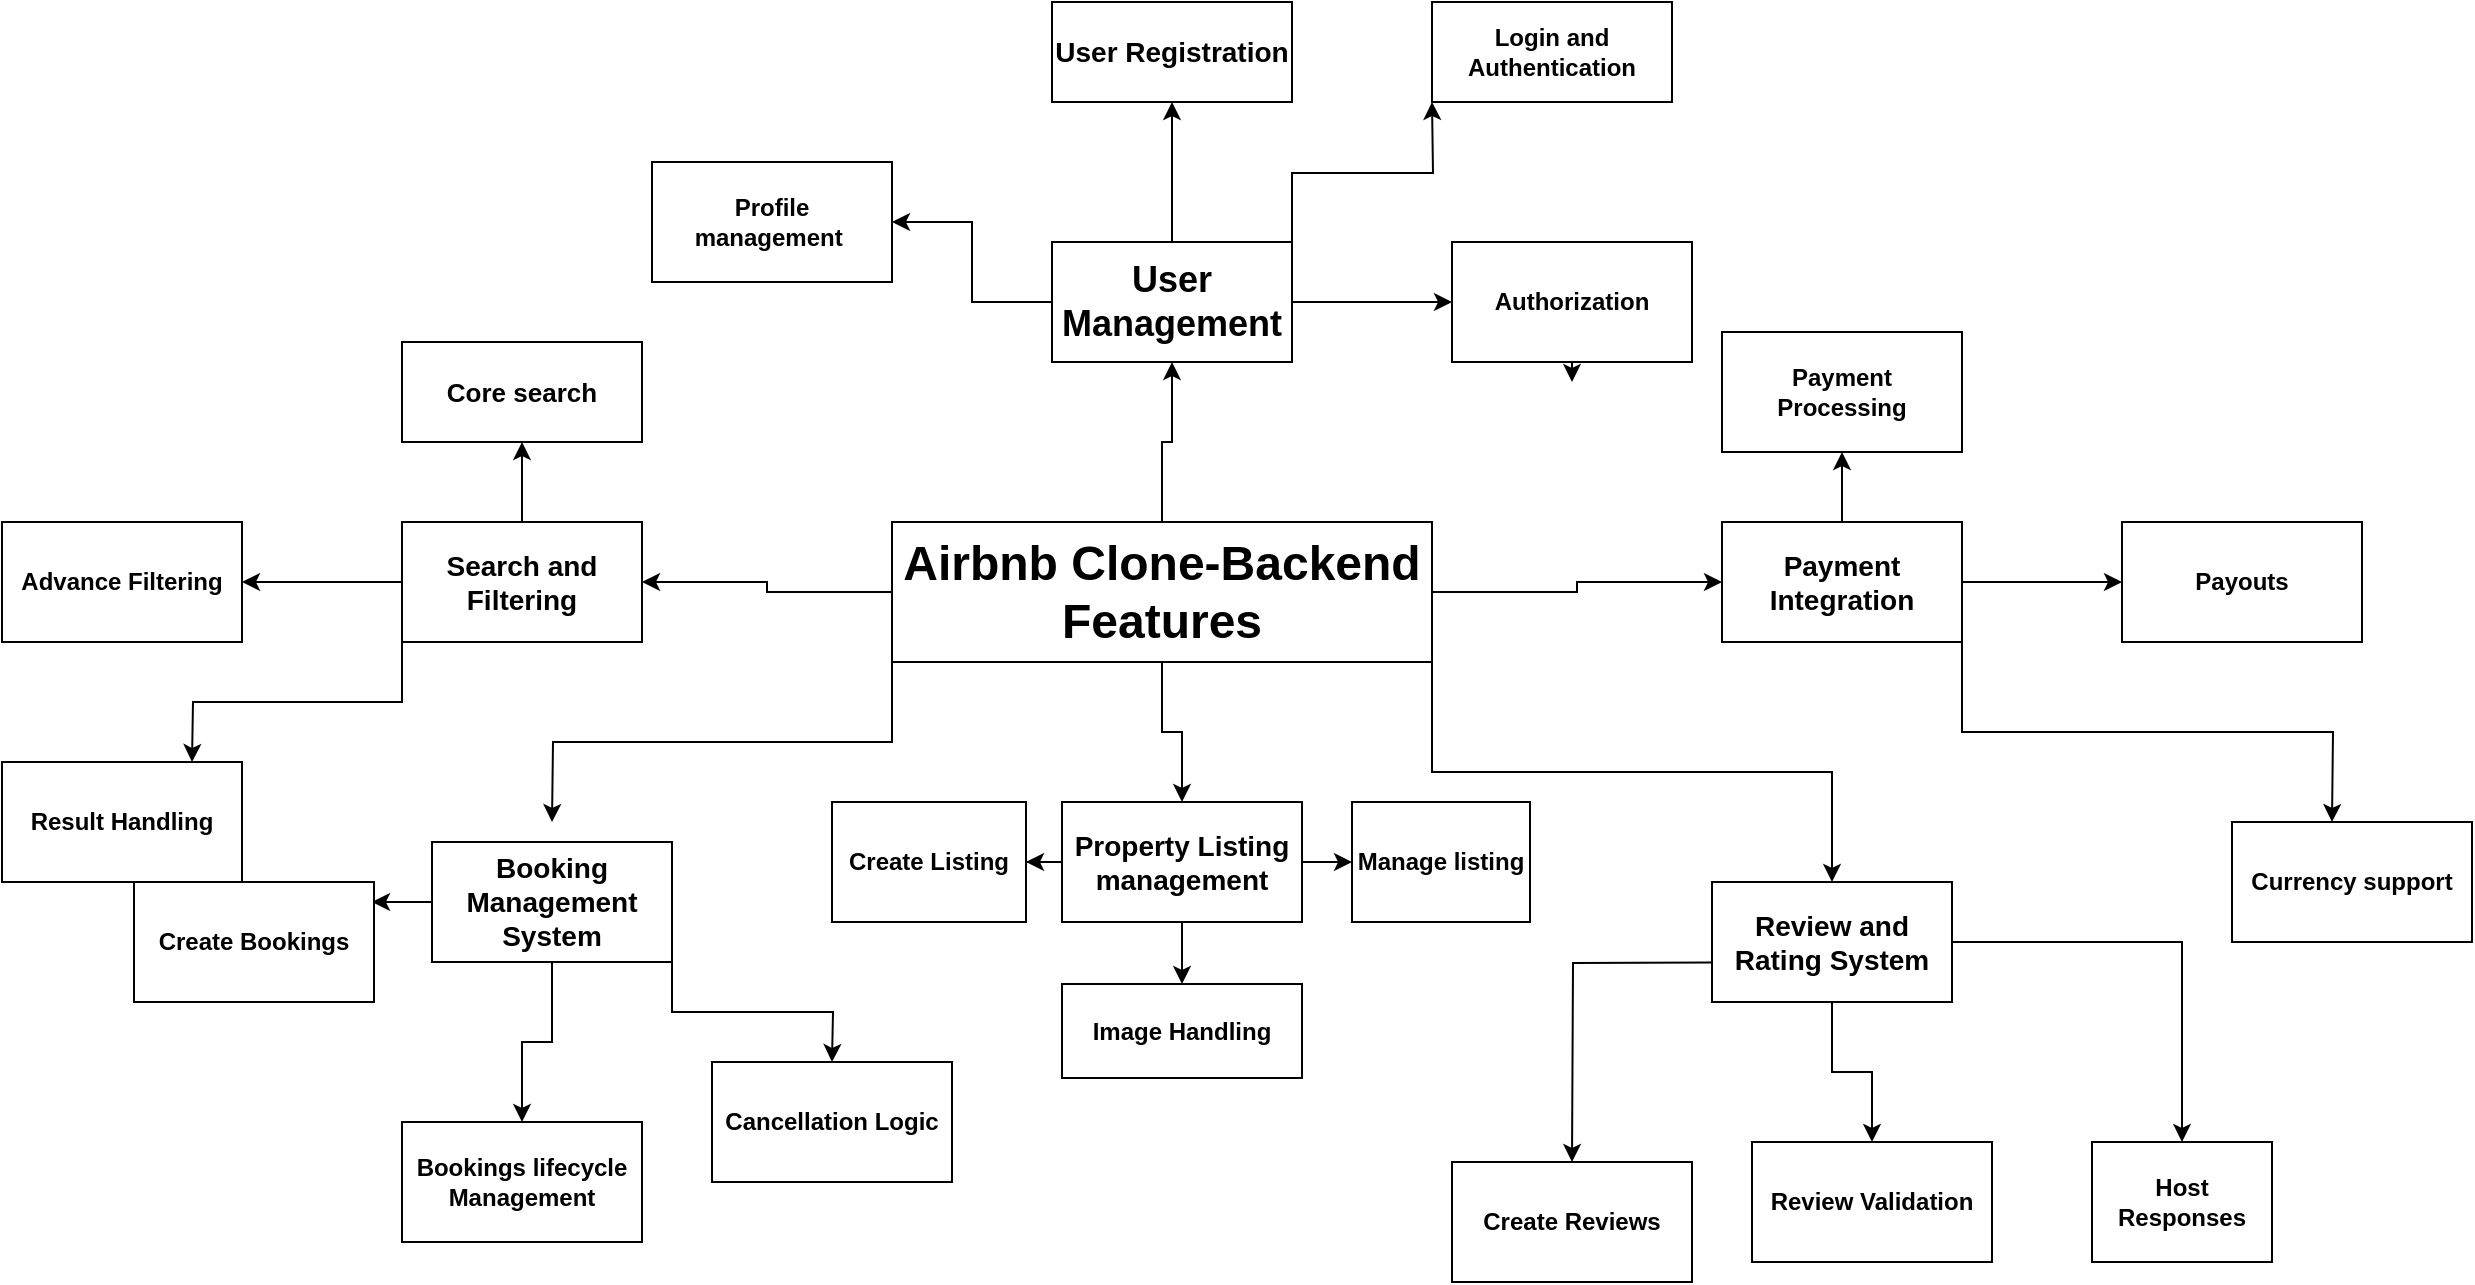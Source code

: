 <mxfile version="27.1.6">
  <diagram name="Page-1" id="3x19Th-BcRJQB09NFwTe">
    <mxGraphModel grid="1" page="1" gridSize="10" guides="1" tooltips="1" connect="1" arrows="1" fold="1" pageScale="1" pageWidth="827" pageHeight="1169" math="0" shadow="0">
      <root>
        <mxCell id="0" />
        <mxCell id="1" parent="0" />
        <mxCell id="F7Z9_WIEVjK_hTuTF3Z4-3" style="edgeStyle=orthogonalEdgeStyle;rounded=0;orthogonalLoop=1;jettySize=auto;html=1;" edge="1" parent="1">
          <mxGeometry relative="1" as="geometry">
            <mxPoint x="580" y="240" as="sourcePoint" />
            <mxPoint x="580" y="260" as="targetPoint" />
          </mxGeometry>
        </mxCell>
        <mxCell id="F7Z9_WIEVjK_hTuTF3Z4-10" value="" style="edgeStyle=orthogonalEdgeStyle;rounded=0;orthogonalLoop=1;jettySize=auto;html=1;" edge="1" parent="1" source="F7Z9_WIEVjK_hTuTF3Z4-6" target="F7Z9_WIEVjK_hTuTF3Z4-9">
          <mxGeometry relative="1" as="geometry" />
        </mxCell>
        <mxCell id="F7Z9_WIEVjK_hTuTF3Z4-18" value="" style="edgeStyle=orthogonalEdgeStyle;rounded=0;orthogonalLoop=1;jettySize=auto;html=1;" edge="1" parent="1" source="F7Z9_WIEVjK_hTuTF3Z4-6" target="F7Z9_WIEVjK_hTuTF3Z4-17">
          <mxGeometry relative="1" as="geometry" />
        </mxCell>
        <mxCell id="F7Z9_WIEVjK_hTuTF3Z4-20" value="" style="edgeStyle=orthogonalEdgeStyle;rounded=0;orthogonalLoop=1;jettySize=auto;html=1;" edge="1" parent="1" source="F7Z9_WIEVjK_hTuTF3Z4-6" target="F7Z9_WIEVjK_hTuTF3Z4-19">
          <mxGeometry relative="1" as="geometry" />
        </mxCell>
        <mxCell id="F7Z9_WIEVjK_hTuTF3Z4-22" value="" style="edgeStyle=orthogonalEdgeStyle;rounded=0;orthogonalLoop=1;jettySize=auto;html=1;" edge="1" parent="1" source="F7Z9_WIEVjK_hTuTF3Z4-6" target="F7Z9_WIEVjK_hTuTF3Z4-21">
          <mxGeometry relative="1" as="geometry" />
        </mxCell>
        <mxCell id="F7Z9_WIEVjK_hTuTF3Z4-48" style="edgeStyle=orthogonalEdgeStyle;rounded=0;orthogonalLoop=1;jettySize=auto;html=1;exitX=0;exitY=1;exitDx=0;exitDy=0;" edge="1" parent="1" source="F7Z9_WIEVjK_hTuTF3Z4-6">
          <mxGeometry relative="1" as="geometry">
            <mxPoint x="70" y="480" as="targetPoint" />
          </mxGeometry>
        </mxCell>
        <mxCell id="F7Z9_WIEVjK_hTuTF3Z4-64" style="edgeStyle=orthogonalEdgeStyle;rounded=0;orthogonalLoop=1;jettySize=auto;html=1;exitX=1;exitY=1;exitDx=0;exitDy=0;entryX=0.5;entryY=0;entryDx=0;entryDy=0;" edge="1" parent="1" source="F7Z9_WIEVjK_hTuTF3Z4-6" target="F7Z9_WIEVjK_hTuTF3Z4-29">
          <mxGeometry relative="1" as="geometry" />
        </mxCell>
        <mxCell id="F7Z9_WIEVjK_hTuTF3Z4-6" value="&lt;b&gt;&lt;font style=&quot;font-size: 24px;&quot;&gt;Airbnb Clone-Backend Features&lt;/font&gt;&lt;/b&gt;" style="rounded=0;whiteSpace=wrap;html=1;" vertex="1" parent="1">
          <mxGeometry x="240" y="330" width="270" height="70" as="geometry" />
        </mxCell>
        <mxCell id="F7Z9_WIEVjK_hTuTF3Z4-12" value="" style="edgeStyle=orthogonalEdgeStyle;rounded=0;orthogonalLoop=1;jettySize=auto;html=1;" edge="1" parent="1" source="F7Z9_WIEVjK_hTuTF3Z4-9" target="F7Z9_WIEVjK_hTuTF3Z4-11">
          <mxGeometry relative="1" as="geometry">
            <Array as="points">
              <mxPoint x="280" y="220" />
              <mxPoint x="280" y="180" />
              <mxPoint x="180" y="180" />
            </Array>
          </mxGeometry>
        </mxCell>
        <mxCell id="F7Z9_WIEVjK_hTuTF3Z4-14" value="" style="edgeStyle=orthogonalEdgeStyle;rounded=0;orthogonalLoop=1;jettySize=auto;html=1;curved=1;" edge="1" parent="1" source="F7Z9_WIEVjK_hTuTF3Z4-9" target="F7Z9_WIEVjK_hTuTF3Z4-13">
          <mxGeometry relative="1" as="geometry" />
        </mxCell>
        <mxCell id="F7Z9_WIEVjK_hTuTF3Z4-16" value="" style="edgeStyle=orthogonalEdgeStyle;rounded=0;orthogonalLoop=1;jettySize=auto;html=1;" edge="1" parent="1" source="F7Z9_WIEVjK_hTuTF3Z4-9" target="F7Z9_WIEVjK_hTuTF3Z4-15">
          <mxGeometry relative="1" as="geometry" />
        </mxCell>
        <mxCell id="F7Z9_WIEVjK_hTuTF3Z4-30" style="edgeStyle=orthogonalEdgeStyle;rounded=0;orthogonalLoop=1;jettySize=auto;html=1;exitX=1;exitY=0;exitDx=0;exitDy=0;" edge="1" parent="1" source="F7Z9_WIEVjK_hTuTF3Z4-9">
          <mxGeometry relative="1" as="geometry">
            <mxPoint x="510" y="120" as="targetPoint" />
          </mxGeometry>
        </mxCell>
        <mxCell id="F7Z9_WIEVjK_hTuTF3Z4-9" value="&lt;b&gt;&lt;font style=&quot;font-size: 18px;&quot;&gt;User Management&lt;/font&gt;&lt;/b&gt;" style="whiteSpace=wrap;html=1;rounded=0;" vertex="1" parent="1">
          <mxGeometry x="320" y="190" width="120" height="60" as="geometry" />
        </mxCell>
        <mxCell id="F7Z9_WIEVjK_hTuTF3Z4-11" value="&lt;b&gt;Profile management&amp;nbsp;&lt;/b&gt;" style="rounded=0;whiteSpace=wrap;html=1;" vertex="1" parent="1">
          <mxGeometry x="120" y="150" width="120" height="60" as="geometry" />
        </mxCell>
        <mxCell id="F7Z9_WIEVjK_hTuTF3Z4-13" value="&lt;b&gt;&lt;font style=&quot;font-size: 14px;&quot;&gt;User Registration&lt;/font&gt;&lt;/b&gt;" style="whiteSpace=wrap;html=1;rounded=0;fillColor=default;" vertex="1" parent="1">
          <mxGeometry x="320" y="70" width="120" height="50" as="geometry" />
        </mxCell>
        <mxCell id="F7Z9_WIEVjK_hTuTF3Z4-15" value="&lt;b&gt;Authorization&lt;/b&gt;" style="whiteSpace=wrap;html=1;rounded=0;" vertex="1" parent="1">
          <mxGeometry x="520" y="190" width="120" height="60" as="geometry" />
        </mxCell>
        <mxCell id="F7Z9_WIEVjK_hTuTF3Z4-56" value="" style="edgeStyle=orthogonalEdgeStyle;rounded=0;orthogonalLoop=1;jettySize=auto;html=1;" edge="1" parent="1" source="F7Z9_WIEVjK_hTuTF3Z4-17" target="F7Z9_WIEVjK_hTuTF3Z4-55">
          <mxGeometry relative="1" as="geometry" />
        </mxCell>
        <mxCell id="F7Z9_WIEVjK_hTuTF3Z4-58" value="" style="edgeStyle=orthogonalEdgeStyle;rounded=0;orthogonalLoop=1;jettySize=auto;html=1;" edge="1" parent="1" source="F7Z9_WIEVjK_hTuTF3Z4-17" target="F7Z9_WIEVjK_hTuTF3Z4-57">
          <mxGeometry relative="1" as="geometry" />
        </mxCell>
        <mxCell id="F7Z9_WIEVjK_hTuTF3Z4-62" style="edgeStyle=orthogonalEdgeStyle;rounded=0;orthogonalLoop=1;jettySize=auto;html=1;exitX=1;exitY=1;exitDx=0;exitDy=0;" edge="1" parent="1" source="F7Z9_WIEVjK_hTuTF3Z4-17">
          <mxGeometry relative="1" as="geometry">
            <mxPoint x="960" y="480" as="targetPoint" />
          </mxGeometry>
        </mxCell>
        <mxCell id="F7Z9_WIEVjK_hTuTF3Z4-17" value="&lt;b&gt;&lt;font style=&quot;font-size: 14px;&quot;&gt;Payment Integration&lt;/font&gt;&lt;/b&gt;" style="whiteSpace=wrap;html=1;rounded=0;" vertex="1" parent="1">
          <mxGeometry x="655" y="330" width="120" height="60" as="geometry" />
        </mxCell>
        <mxCell id="F7Z9_WIEVjK_hTuTF3Z4-33" value="" style="edgeStyle=orthogonalEdgeStyle;rounded=0;orthogonalLoop=1;jettySize=auto;html=1;" edge="1" parent="1" source="F7Z9_WIEVjK_hTuTF3Z4-19" target="F7Z9_WIEVjK_hTuTF3Z4-32">
          <mxGeometry relative="1" as="geometry" />
        </mxCell>
        <mxCell id="F7Z9_WIEVjK_hTuTF3Z4-34" value="" style="edgeStyle=orthogonalEdgeStyle;rounded=0;orthogonalLoop=1;jettySize=auto;html=1;" edge="1" parent="1" source="F7Z9_WIEVjK_hTuTF3Z4-19" target="F7Z9_WIEVjK_hTuTF3Z4-27">
          <mxGeometry relative="1" as="geometry" />
        </mxCell>
        <mxCell id="F7Z9_WIEVjK_hTuTF3Z4-36" value="" style="edgeStyle=orthogonalEdgeStyle;rounded=0;orthogonalLoop=1;jettySize=auto;html=1;" edge="1" parent="1" source="F7Z9_WIEVjK_hTuTF3Z4-19" target="F7Z9_WIEVjK_hTuTF3Z4-35">
          <mxGeometry relative="1" as="geometry" />
        </mxCell>
        <mxCell id="F7Z9_WIEVjK_hTuTF3Z4-19" value="&lt;b&gt;&lt;font style=&quot;font-size: 14px;&quot;&gt;Property Listing management&lt;/font&gt;&lt;/b&gt;" style="whiteSpace=wrap;html=1;rounded=0;" vertex="1" parent="1">
          <mxGeometry x="325" y="470" width="120" height="60" as="geometry" />
        </mxCell>
        <mxCell id="F7Z9_WIEVjK_hTuTF3Z4-41" value="" style="edgeStyle=orthogonalEdgeStyle;rounded=0;orthogonalLoop=1;jettySize=auto;html=1;" edge="1" parent="1" source="F7Z9_WIEVjK_hTuTF3Z4-21" target="F7Z9_WIEVjK_hTuTF3Z4-40">
          <mxGeometry relative="1" as="geometry" />
        </mxCell>
        <mxCell id="F7Z9_WIEVjK_hTuTF3Z4-43" value="" style="edgeStyle=orthogonalEdgeStyle;rounded=0;orthogonalLoop=1;jettySize=auto;html=1;" edge="1" parent="1" source="F7Z9_WIEVjK_hTuTF3Z4-21" target="F7Z9_WIEVjK_hTuTF3Z4-42">
          <mxGeometry relative="1" as="geometry" />
        </mxCell>
        <mxCell id="F7Z9_WIEVjK_hTuTF3Z4-44" style="edgeStyle=orthogonalEdgeStyle;rounded=0;orthogonalLoop=1;jettySize=auto;html=1;exitX=0;exitY=1;exitDx=0;exitDy=0;" edge="1" parent="1" source="F7Z9_WIEVjK_hTuTF3Z4-21">
          <mxGeometry relative="1" as="geometry">
            <mxPoint x="-110" y="450" as="targetPoint" />
          </mxGeometry>
        </mxCell>
        <mxCell id="F7Z9_WIEVjK_hTuTF3Z4-21" value="&lt;b&gt;&lt;font style=&quot;font-size: 14px;&quot;&gt;Search and Filtering&lt;/font&gt;&lt;/b&gt;" style="whiteSpace=wrap;html=1;rounded=0;" vertex="1" parent="1">
          <mxGeometry x="-5" y="330" width="120" height="60" as="geometry" />
        </mxCell>
        <mxCell id="F7Z9_WIEVjK_hTuTF3Z4-27" value="&lt;b&gt;Create Listing&lt;/b&gt;" style="rounded=0;whiteSpace=wrap;html=1;" vertex="1" parent="1">
          <mxGeometry x="210" y="470" width="97" height="60" as="geometry" />
        </mxCell>
        <mxCell id="F7Z9_WIEVjK_hTuTF3Z4-66" value="" style="edgeStyle=orthogonalEdgeStyle;rounded=0;orthogonalLoop=1;jettySize=auto;html=1;" edge="1" parent="1" source="F7Z9_WIEVjK_hTuTF3Z4-29" target="F7Z9_WIEVjK_hTuTF3Z4-65">
          <mxGeometry relative="1" as="geometry" />
        </mxCell>
        <mxCell id="F7Z9_WIEVjK_hTuTF3Z4-68" value="" style="edgeStyle=orthogonalEdgeStyle;rounded=0;orthogonalLoop=1;jettySize=auto;html=1;" edge="1" parent="1" source="F7Z9_WIEVjK_hTuTF3Z4-29" target="F7Z9_WIEVjK_hTuTF3Z4-67">
          <mxGeometry relative="1" as="geometry" />
        </mxCell>
        <mxCell id="F7Z9_WIEVjK_hTuTF3Z4-69" style="edgeStyle=orthogonalEdgeStyle;rounded=0;orthogonalLoop=1;jettySize=auto;html=1;exitX=0;exitY=1;exitDx=0;exitDy=0;" edge="1" parent="1">
          <mxGeometry relative="1" as="geometry">
            <mxPoint x="580" y="650" as="targetPoint" />
            <mxPoint x="710" y="550" as="sourcePoint" />
          </mxGeometry>
        </mxCell>
        <mxCell id="F7Z9_WIEVjK_hTuTF3Z4-29" value="&lt;b&gt;&lt;font style=&quot;font-size: 14px;&quot;&gt;Review and Rating System&lt;/font&gt;&lt;/b&gt;" style="rounded=0;whiteSpace=wrap;html=1;" vertex="1" parent="1">
          <mxGeometry x="650" y="510" width="120" height="60" as="geometry" />
        </mxCell>
        <mxCell id="F7Z9_WIEVjK_hTuTF3Z4-31" value="&lt;b&gt;Login and Authentication&lt;/b&gt;" style="rounded=0;whiteSpace=wrap;html=1;" vertex="1" parent="1">
          <mxGeometry x="510" y="70" width="120" height="50" as="geometry" />
        </mxCell>
        <mxCell id="F7Z9_WIEVjK_hTuTF3Z4-32" value="&lt;b&gt;Manage listing&lt;/b&gt;" style="whiteSpace=wrap;html=1;rounded=0;" vertex="1" parent="1">
          <mxGeometry x="470" y="470" width="89" height="60" as="geometry" />
        </mxCell>
        <mxCell id="F7Z9_WIEVjK_hTuTF3Z4-35" value="&lt;b&gt;Image Handling&lt;/b&gt;" style="whiteSpace=wrap;html=1;rounded=0;" vertex="1" parent="1">
          <mxGeometry x="325" y="561" width="120" height="47" as="geometry" />
        </mxCell>
        <mxCell id="F7Z9_WIEVjK_hTuTF3Z4-50" value="" style="edgeStyle=orthogonalEdgeStyle;rounded=0;orthogonalLoop=1;jettySize=auto;html=1;" edge="1" parent="1" source="F7Z9_WIEVjK_hTuTF3Z4-37" target="F7Z9_WIEVjK_hTuTF3Z4-49">
          <mxGeometry relative="1" as="geometry" />
        </mxCell>
        <mxCell id="F7Z9_WIEVjK_hTuTF3Z4-51" style="edgeStyle=orthogonalEdgeStyle;rounded=0;orthogonalLoop=1;jettySize=auto;html=1;exitX=0;exitY=0.5;exitDx=0;exitDy=0;" edge="1" parent="1" source="F7Z9_WIEVjK_hTuTF3Z4-37">
          <mxGeometry relative="1" as="geometry">
            <mxPoint x="-20" y="520" as="targetPoint" />
          </mxGeometry>
        </mxCell>
        <mxCell id="F7Z9_WIEVjK_hTuTF3Z4-53" style="edgeStyle=orthogonalEdgeStyle;rounded=0;orthogonalLoop=1;jettySize=auto;html=1;exitX=1;exitY=1;exitDx=0;exitDy=0;" edge="1" parent="1" source="F7Z9_WIEVjK_hTuTF3Z4-37">
          <mxGeometry relative="1" as="geometry">
            <mxPoint x="210" y="600" as="targetPoint" />
          </mxGeometry>
        </mxCell>
        <mxCell id="F7Z9_WIEVjK_hTuTF3Z4-37" value="&lt;b&gt;&lt;font style=&quot;font-size: 14px;&quot;&gt;Booking Management System&lt;/font&gt;&lt;/b&gt;" style="rounded=0;whiteSpace=wrap;html=1;" vertex="1" parent="1">
          <mxGeometry x="10" y="490" width="120" height="60" as="geometry" />
        </mxCell>
        <mxCell id="F7Z9_WIEVjK_hTuTF3Z4-40" value="&lt;b&gt;Advance Filtering&lt;/b&gt;" style="whiteSpace=wrap;html=1;rounded=0;" vertex="1" parent="1">
          <mxGeometry x="-205" y="330" width="120" height="60" as="geometry" />
        </mxCell>
        <mxCell id="F7Z9_WIEVjK_hTuTF3Z4-42" value="&lt;b&gt;&lt;font style=&quot;font-size: 13px;&quot;&gt;Core search&lt;/font&gt;&lt;/b&gt;" style="whiteSpace=wrap;html=1;rounded=0;" vertex="1" parent="1">
          <mxGeometry x="-5" y="240" width="120" height="50" as="geometry" />
        </mxCell>
        <mxCell id="F7Z9_WIEVjK_hTuTF3Z4-45" value="&lt;b&gt;Result Handling&lt;/b&gt;" style="rounded=0;whiteSpace=wrap;html=1;" vertex="1" parent="1">
          <mxGeometry x="-205" y="450" width="120" height="60" as="geometry" />
        </mxCell>
        <mxCell id="F7Z9_WIEVjK_hTuTF3Z4-49" value="&lt;b&gt;Bookings lifecycle Management&lt;/b&gt;" style="rounded=0;whiteSpace=wrap;html=1;" vertex="1" parent="1">
          <mxGeometry x="-5" y="630" width="120" height="60" as="geometry" />
        </mxCell>
        <mxCell id="F7Z9_WIEVjK_hTuTF3Z4-52" value="&lt;b&gt;&lt;font style=&quot;font-size: 12px;&quot;&gt;Create Bookings&lt;/font&gt;&lt;/b&gt;" style="rounded=0;whiteSpace=wrap;html=1;" vertex="1" parent="1">
          <mxGeometry x="-139" y="510" width="120" height="60" as="geometry" />
        </mxCell>
        <mxCell id="F7Z9_WIEVjK_hTuTF3Z4-54" value="&lt;b&gt;Cancellation Logic&lt;/b&gt;" style="rounded=0;whiteSpace=wrap;html=1;" vertex="1" parent="1">
          <mxGeometry x="150" y="600" width="120" height="60" as="geometry" />
        </mxCell>
        <mxCell id="F7Z9_WIEVjK_hTuTF3Z4-55" value="&lt;b&gt;Payment Processing&lt;/b&gt;" style="whiteSpace=wrap;html=1;rounded=0;" vertex="1" parent="1">
          <mxGeometry x="655" y="235" width="120" height="60" as="geometry" />
        </mxCell>
        <mxCell id="F7Z9_WIEVjK_hTuTF3Z4-57" value="&lt;b&gt;Payouts&lt;/b&gt;" style="whiteSpace=wrap;html=1;rounded=0;" vertex="1" parent="1">
          <mxGeometry x="855" y="330" width="120" height="60" as="geometry" />
        </mxCell>
        <mxCell id="F7Z9_WIEVjK_hTuTF3Z4-63" value="&lt;b&gt;Currency support&lt;/b&gt;" style="rounded=0;whiteSpace=wrap;html=1;" vertex="1" parent="1">
          <mxGeometry x="910" y="480" width="120" height="60" as="geometry" />
        </mxCell>
        <mxCell id="F7Z9_WIEVjK_hTuTF3Z4-65" value="&lt;b&gt;Host Responses&lt;/b&gt;" style="whiteSpace=wrap;html=1;rounded=0;" vertex="1" parent="1">
          <mxGeometry x="840" y="640" width="90" height="60" as="geometry" />
        </mxCell>
        <mxCell id="F7Z9_WIEVjK_hTuTF3Z4-67" value="&lt;b&gt;Review Validation&lt;/b&gt;" style="whiteSpace=wrap;html=1;rounded=0;" vertex="1" parent="1">
          <mxGeometry x="670" y="640" width="120" height="60" as="geometry" />
        </mxCell>
        <mxCell id="F7Z9_WIEVjK_hTuTF3Z4-70" value="&lt;b&gt;Create Reviews&lt;/b&gt;" style="whiteSpace=wrap;html=1;rounded=0;" vertex="1" parent="1">
          <mxGeometry x="520" y="650" width="120" height="60" as="geometry" />
        </mxCell>
      </root>
    </mxGraphModel>
  </diagram>
</mxfile>
